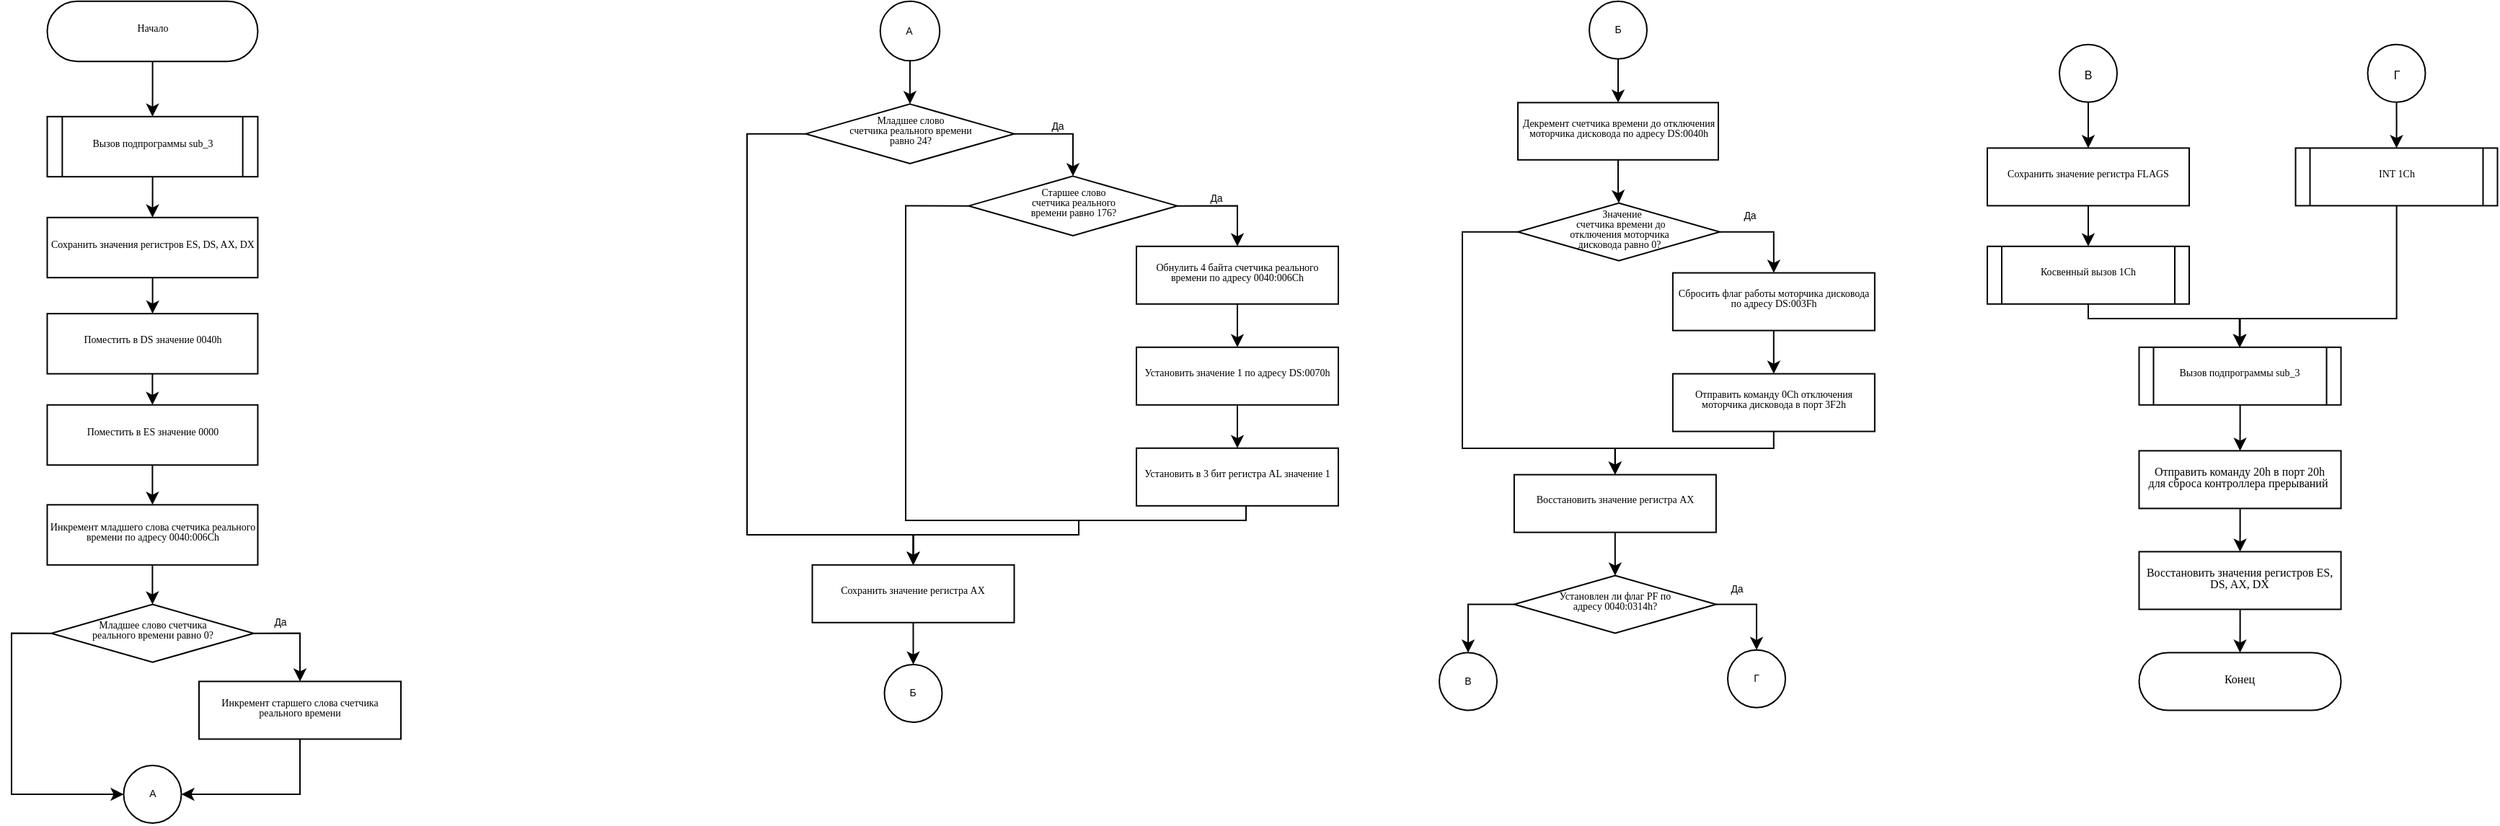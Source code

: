 <mxfile version="24.7.8" pages="2">
  <diagram id="Kqhuzc1SFH5KUycVq5XX" name="Страница 1">
    <mxGraphModel dx="923" dy="2204" grid="1" gridSize="10" guides="1" tooltips="1" connect="1" arrows="1" fold="1" page="1" pageScale="1" pageWidth="827" pageHeight="1169" math="0" shadow="0">
      <root>
        <mxCell id="0" />
        <mxCell id="1" parent="0" />
        <mxCell id="RJBo8c4zO3BuUmwKjxPN-4" style="edgeStyle=orthogonalEdgeStyle;rounded=0;orthogonalLoop=1;jettySize=auto;html=1;entryX=0.5;entryY=0;entryDx=0;entryDy=0;fontSize=7;" parent="1" source="RJBo8c4zO3BuUmwKjxPN-5" target="RJBo8c4zO3BuUmwKjxPN-7" edge="1">
          <mxGeometry relative="1" as="geometry" />
        </mxCell>
        <mxCell id="RJBo8c4zO3BuUmwKjxPN-5" value="&lt;p style=&quot;line-height: 1; font-size: 7px;&quot;&gt;Начало&lt;/p&gt;" style="shape=stencil(vZXxboMgEMafhj9dUNwDLG57j9NelRTBIKv27YegWdHq1s3OmJD7Dn/3nZyRsKytoEGSUAk1EvZKkiTHkku7WrHySkp92PkwnmJoGyyMF8+gOeQCfaY1Wp2w4wczIrisUHMzZNkboS92z3CzrFBSWghXsg0yV3kLAy7ts7T3sLH8JYgay6/RoB5NepUk7z/HPj0/Bhw/yG+Indzv7nc/cOg4ftTB7QaOf49lmVXWhptlORSnUqsPebhp5siFKJRQ2oZ+dbVIwuh4bTfTwPDhLRJTulZn/OpydizpJntCgC5WCWOkZ1l9CWMBusTIgqKjgDJ4m22H2CzlPoKet5FWBoaXGlTbtiu4vOo4vm34jo7nhPQPPdN/6fmuU3bTuxgip65Mrp1ZpfGbkfa/hY2qqxtc6UUFp/o/mBM+AQ==);whiteSpace=wrap;html=1;aspect=fixed;fontFamily=Times New Roman;fontSize=7;spacingBottom=4;" parent="1" vertex="1">
          <mxGeometry x="1014.75" y="-330.11" width="146" height="41.71" as="geometry" />
        </mxCell>
        <mxCell id="RJBo8c4zO3BuUmwKjxPN-6" style="edgeStyle=orthogonalEdgeStyle;rounded=0;orthogonalLoop=1;jettySize=auto;html=1;entryX=0.5;entryY=0;entryDx=0;entryDy=0;fontSize=7;" parent="1" source="RJBo8c4zO3BuUmwKjxPN-7" target="RJBo8c4zO3BuUmwKjxPN-9" edge="1">
          <mxGeometry relative="1" as="geometry" />
        </mxCell>
        <mxCell id="RJBo8c4zO3BuUmwKjxPN-7" value="Вызов подпрограммы sub_3" style="shape=stencil(tVVRboQgED0Nvw1Ce4DGtvdg2Wkli0CA7ra37wiSrFHcdqvGxMx78uYN4yDhbeiEA8KoET0Q/kIYcx6ctxJCwACZLsOPNIeXHDYlFsGBjBk8C6/EQUNmQvT2BBd1jKOEMh14FQeWvxL6jO8MN2+lNQZFlDVhwlzxKCaUwbX0K4uN6b8nkUP9HiL40WRGCXv7vezD0z7CzU5+p7LF/eZ+txOeOm72atxmws39srxFpPZx8/Yg5OnD209zXDTzrrSWVluPYX6mXIRxOl7rxTgxDN6MKLQfxnZ9nG6Mfi0x4rPcCa0UjKVaDzd2Ip8m95fb2zNcNXWx3mXpoqCVqSus70nFBP+/C/4XG8utKVx1h9OyWYsSmn8fCfgB);whiteSpace=wrap;html=1;aspect=fixed;fontFamily=Times New Roman;fontSize=7;spacingBottom=4;rounded=0;shadow=0;sketch=0;spacingLeft=10;spacingRight=10;" parent="1" vertex="1">
          <mxGeometry x="1014.75" y="-250.11" width="146" height="41.71" as="geometry" />
        </mxCell>
        <mxCell id="RJBo8c4zO3BuUmwKjxPN-8" style="edgeStyle=orthogonalEdgeStyle;rounded=0;orthogonalLoop=1;jettySize=auto;html=1;entryX=0.5;entryY=0;entryDx=0;entryDy=0;fontSize=7;" parent="1" source="RJBo8c4zO3BuUmwKjxPN-9" target="RJBo8c4zO3BuUmwKjxPN-40" edge="1">
          <mxGeometry relative="1" as="geometry" />
        </mxCell>
        <mxCell id="RJBo8c4zO3BuUmwKjxPN-9" value="&lt;p style=&quot;line-height: 1; font-size: 7px;&quot;&gt;Сохранить значения регистров ES, DS, AX, DX&lt;/p&gt;" style="shape=stencil(tVTRboMwDPyavFYh2T5gYtt/pKlXotIkcrJ1/fuaGKQiBq0mQEjgu3B3Bhyh69SYCEJJb84g9LtQKmKwkBLdEdww9iK5vHBZDbVJEWxm8MegM/sWmEkZwwku7pB7CecbQJc7Vn8I+UZrulPXNnhPIi74NGLueBIzztOz8pfFevvrqIqkf4YM2IdkVKjP52V3r9sIVxvlHcsO6VfPu57wOHG11YdbTbj6v6yuCZn7uXW9N/Z0xPDtD3+G+XJta0MbkEq+Fi+htOyP5Wai6QZvQgw0dmO7PE4PRn/OmPCJd0FnGqZWA8KDN8G7yYLr7IJiPXEoKG99BbgB);whiteSpace=wrap;html=1;aspect=fixed;fontFamily=Times New Roman;fontSize=7;spacingBottom=4;" parent="1" vertex="1">
          <mxGeometry x="1014.75" y="-180.11" width="146" height="41.71" as="geometry" />
        </mxCell>
        <mxCell id="k8XYdDQ-z8DJipctlDyX-11" style="edgeStyle=orthogonalEdgeStyle;rounded=0;orthogonalLoop=1;jettySize=auto;html=1;entryX=0.5;entryY=0;entryDx=0;entryDy=0;exitX=0.5;exitY=1;exitDx=0;exitDy=0;" edge="1" parent="1" source="RJBo8c4zO3BuUmwKjxPN-12" target="RJBo8c4zO3BuUmwKjxPN-108">
          <mxGeometry relative="1" as="geometry" />
        </mxCell>
        <mxCell id="RJBo8c4zO3BuUmwKjxPN-12" value="&lt;p style=&quot;line-height: 1; font-size: 7px;&quot;&gt;Инкремент старшего слова счетчика реального времени&lt;/p&gt;" style="shape=stencil(tVTRboMwDPyavFYh2T5gYtt/pKlXotIkcrJ1/fuaGKQiBq0mQEjgu3B3Bhyh69SYCEJJb84g9LtQKmKwkBLdEdww9iK5vHBZDbVJEWxm8MegM/sWmEkZwwku7pB7CecbQJc7Vn8I+UZrulPXNnhPIi74NGLueBIzztOz8pfFevvrqIqkf4YM2IdkVKjP52V3r9sIVxvlHcsO6VfPu57wOHG11YdbTbj6v6yuCZn7uXW9N/Z0xPDtD3+G+XJta0MbkEq+Fi+htOyP5Wai6QZvQgw0dmO7PE4PRn/OmPCJd0FnGqZWA8KDN8G7yYLr7IJiPXEoKG99BbgB);whiteSpace=wrap;html=1;aspect=fixed;fontFamily=Times New Roman;fontSize=7;spacingBottom=4;" parent="1" vertex="1">
          <mxGeometry x="1120" y="141.71" width="140" height="40" as="geometry" />
        </mxCell>
        <mxCell id="RJBo8c4zO3BuUmwKjxPN-13" style="edgeStyle=orthogonalEdgeStyle;rounded=0;orthogonalLoop=1;jettySize=auto;html=1;entryX=0.5;entryY=0;entryDx=0;entryDy=0;fontSize=7;" parent="1" source="RJBo8c4zO3BuUmwKjxPN-14" target="RJBo8c4zO3BuUmwKjxPN-16" edge="1">
          <mxGeometry relative="1" as="geometry" />
        </mxCell>
        <mxCell id="RJBo8c4zO3BuUmwKjxPN-14" value="&lt;p style=&quot;line-height: 1; font-size: 7px;&quot;&gt;Обнулить 4 байта счетчика реального времени&amp;nbsp;по адресу 0040:006Ch&lt;/p&gt;" style="shape=stencil(tVTRboMwDPyavFYh2T5gYtt/pKlXotIkcrJ1/fuaGKQiBq0mQEjgu3B3Bhyh69SYCEJJb84g9LtQKmKwkBLdEdww9iK5vHBZDbVJEWxm8MegM/sWmEkZwwku7pB7CecbQJc7Vn8I+UZrulPXNnhPIi74NGLueBIzztOz8pfFevvrqIqkf4YM2IdkVKjP52V3r9sIVxvlHcsO6VfPu57wOHG11YdbTbj6v6yuCZn7uXW9N/Z0xPDtD3+G+XJta0MbkEq+Fi+htOyP5Wai6QZvQgw0dmO7PE4PRn/OmPCJd0FnGqZWA8KDN8G7yYLr7IJiPXEoKG99BbgB);whiteSpace=wrap;html=1;aspect=fixed;fontFamily=Times New Roman;fontSize=7;spacingBottom=4;" parent="1" vertex="1">
          <mxGeometry x="1770" y="-160.11" width="140" height="40" as="geometry" />
        </mxCell>
        <mxCell id="RJBo8c4zO3BuUmwKjxPN-15" style="edgeStyle=orthogonalEdgeStyle;rounded=0;orthogonalLoop=1;jettySize=auto;html=1;entryX=0.5;entryY=0;entryDx=0;entryDy=0;fontSize=7;" parent="1" source="RJBo8c4zO3BuUmwKjxPN-16" target="RJBo8c4zO3BuUmwKjxPN-42" edge="1">
          <mxGeometry relative="1" as="geometry" />
        </mxCell>
        <mxCell id="RJBo8c4zO3BuUmwKjxPN-16" value="&lt;p style=&quot;line-height: 1; font-size: 7px;&quot;&gt;Установить значение 1 по адресу DS:0070h&lt;/p&gt;" style="shape=stencil(tVTRboMwDPyavFYh2T5gYtt/pKlXotIkcrJ1/fuaGKQiBq0mQEjgu3B3Bhyh69SYCEJJb84g9LtQKmKwkBLdEdww9iK5vHBZDbVJEWxm8MegM/sWmEkZwwku7pB7CecbQJc7Vn8I+UZrulPXNnhPIi74NGLueBIzztOz8pfFevvrqIqkf4YM2IdkVKjP52V3r9sIVxvlHcsO6VfPu57wOHG11YdbTbj6v6yuCZn7uXW9N/Z0xPDtD3+G+XJta0MbkEq+Fi+htOyP5Wai6QZvQgw0dmO7PE4PRn/OmPCJd0FnGqZWA8KDN8G7yYLr7IJiPXEoKG99BbgB);whiteSpace=wrap;html=1;aspect=fixed;fontFamily=Times New Roman;fontSize=7;spacingBottom=4;" parent="1" vertex="1">
          <mxGeometry x="1770" y="-90.11" width="140" height="40" as="geometry" />
        </mxCell>
        <mxCell id="RJBo8c4zO3BuUmwKjxPN-112" style="edgeStyle=orthogonalEdgeStyle;rounded=0;orthogonalLoop=1;jettySize=auto;html=1;entryX=0;entryY=0.5;entryDx=0;entryDy=0;fontSize=7;exitX=0.5;exitY=1;exitDx=0;exitDy=0;" parent="1" source="RJBo8c4zO3BuUmwKjxPN-44" target="RJBo8c4zO3BuUmwKjxPN-111" edge="1">
          <mxGeometry relative="1" as="geometry" />
        </mxCell>
        <mxCell id="9QjsMo32YtTgQfwNG3Pa-1" style="edgeStyle=orthogonalEdgeStyle;rounded=0;orthogonalLoop=1;jettySize=auto;html=1;entryX=0.5;entryY=0;entryDx=0;entryDy=0;" parent="1" source="RJBo8c4zO3BuUmwKjxPN-18" target="RJBo8c4zO3BuUmwKjxPN-21" edge="1">
          <mxGeometry relative="1" as="geometry" />
        </mxCell>
        <mxCell id="RJBo8c4zO3BuUmwKjxPN-18" value="&lt;p style=&quot;line-height: 1; font-size: 7px;&quot;&gt;Декремент счетчика времени до отключения моторчика дисковода по адресу DS:0040h&lt;/p&gt;" style="shape=stencil(tVTRboMwDPyavFYh2T5gYtt/pKlXotIkcrJ1/fuaGKQiBq0mQEjgu3B3Bhyh69SYCEJJb84g9LtQKmKwkBLdEdww9iK5vHBZDbVJEWxm8MegM/sWmEkZwwku7pB7CecbQJc7Vn8I+UZrulPXNnhPIi74NGLueBIzztOz8pfFevvrqIqkf4YM2IdkVKjP52V3r9sIVxvlHcsO6VfPu57wOHG11YdbTbj6v6yuCZn7uXW9N/Z0xPDtD3+G+XJta0MbkEq+Fi+htOyP5Wai6QZvQgw0dmO7PE4PRn/OmPCJd0FnGqZWA8KDN8G7yYLr7IJiPXEoKG99BbgB);whiteSpace=wrap;html=1;aspect=fixed;fontFamily=Times New Roman;fontSize=7;spacingBottom=4;" parent="1" vertex="1">
          <mxGeometry x="2034.5" y="-259.82" width="139" height="39.71" as="geometry" />
        </mxCell>
        <mxCell id="RJBo8c4zO3BuUmwKjxPN-19" style="edgeStyle=orthogonalEdgeStyle;rounded=0;orthogonalLoop=1;jettySize=auto;html=1;entryX=0.5;entryY=0;entryDx=0;entryDy=0;fontSize=7;exitX=1;exitY=0.5;exitDx=0;exitDy=0;" parent="1" source="RJBo8c4zO3BuUmwKjxPN-21" target="RJBo8c4zO3BuUmwKjxPN-23" edge="1">
          <mxGeometry relative="1" as="geometry">
            <Array as="points">
              <mxPoint x="2212" y="-170" />
            </Array>
            <mxPoint x="2180" y="-160" as="sourcePoint" />
          </mxGeometry>
        </mxCell>
        <mxCell id="RJBo8c4zO3BuUmwKjxPN-20" style="edgeStyle=orthogonalEdgeStyle;rounded=0;orthogonalLoop=1;jettySize=auto;html=1;fontSize=7;entryX=0.5;entryY=0;entryDx=0;entryDy=0;exitX=0;exitY=0.5;exitDx=0;exitDy=0;" parent="1" source="RJBo8c4zO3BuUmwKjxPN-21" target="RJBo8c4zO3BuUmwKjxPN-46" edge="1">
          <mxGeometry relative="1" as="geometry">
            <mxPoint x="2101.93" y="58.29" as="targetPoint" />
            <Array as="points">
              <mxPoint x="1996" y="-170" />
              <mxPoint x="1996" y="-20" />
              <mxPoint x="2102" y="-20" />
            </Array>
          </mxGeometry>
        </mxCell>
        <mxCell id="RJBo8c4zO3BuUmwKjxPN-21" value="&lt;p style=&quot;line-height: 1; font-size: 7px;&quot;&gt;&amp;nbsp; &amp;nbsp; &amp;nbsp; &amp;nbsp; &amp;nbsp; &amp;nbsp; &amp;nbsp;Значение&amp;nbsp; &amp;nbsp; &amp;nbsp; &amp;nbsp; &amp;nbsp; &amp;nbsp; &amp;nbsp;счетчика времени до отключения моторчика дисковода равно 0?&lt;br style=&quot;font-size: 7px;&quot;&gt;&lt;/p&gt;" style="shape=stencil(tZTdboQgEIWfhtsGYZu9bmz7HixOK1kEA3S3ffsdAdu1/rQxakx0zuA3B0YgvPS1aIEwakQDhD8TxiqQyitr8BX1OokHmsJrCos+Fr4FGZJ4EU6Jk4aU8cHZM1xVFTJCmRqcCl2WvxD6hGO6m5fSGoMQLOkHmbs8woQy+C39TLBc/msQtchvIIDLJpNK2Ov/sQ+P+4CLnfwOsb37zf1uBx46LvZq3GbgYj2Wl6jM/dy8PAl5fnf2w1STZt6U1tJq6zBMz1iLME7ztTyZVnQbb5To0429wM8sj5P7aRrdE7Qyd4TvEyEj1jB+uTisQKwxIbX1sLCSqI8WM6ozHcTeWQd/tDYdjwtVZwfE0qMKUU2HeRRu);whiteSpace=wrap;html=1;aspect=fixed;fontFamily=Times New Roman;fontSize=7;spacingBottom=4;rounded=0;shadow=0;sketch=0;spacingLeft=20;spacingRight=20;" parent="1" vertex="1">
          <mxGeometry x="2034.5" y="-190.11" width="140" height="40" as="geometry" />
        </mxCell>
        <mxCell id="RJBo8c4zO3BuUmwKjxPN-22" style="edgeStyle=orthogonalEdgeStyle;rounded=0;orthogonalLoop=1;jettySize=auto;html=1;entryX=0.5;entryY=0;entryDx=0;entryDy=0;fontSize=7;" parent="1" source="RJBo8c4zO3BuUmwKjxPN-23" target="RJBo8c4zO3BuUmwKjxPN-25" edge="1">
          <mxGeometry relative="1" as="geometry" />
        </mxCell>
        <mxCell id="RJBo8c4zO3BuUmwKjxPN-23" value="&lt;p style=&quot;line-height: 1; font-size: 7px;&quot;&gt;Сбросить флаг работы моторчика дисковода по адресу DS:003Fh&lt;/p&gt;" style="shape=stencil(tVTRboMwDPyavFYh2T5gYtt/pKlXotIkcrJ1/fuaGKQiBq0mQEjgu3B3Bhyh69SYCEJJb84g9LtQKmKwkBLdEdww9iK5vHBZDbVJEWxm8MegM/sWmEkZwwku7pB7CecbQJc7Vn8I+UZrulPXNnhPIi74NGLueBIzztOz8pfFevvrqIqkf4YM2IdkVKjP52V3r9sIVxvlHcsO6VfPu57wOHG11YdbTbj6v6yuCZn7uXW9N/Z0xPDtD3+G+XJta0MbkEq+Fi+htOyP5Wai6QZvQgw0dmO7PE4PRn/OmPCJd0FnGqZWA8KDN8G7yYLr7IJiPXEoKG99BbgB);whiteSpace=wrap;html=1;aspect=fixed;fontFamily=Times New Roman;fontSize=7;spacingBottom=4;" parent="1" vertex="1">
          <mxGeometry x="2141.93" y="-141.71" width="140" height="40" as="geometry" />
        </mxCell>
        <mxCell id="RJBo8c4zO3BuUmwKjxPN-24" style="edgeStyle=orthogonalEdgeStyle;rounded=0;orthogonalLoop=1;jettySize=auto;html=1;entryX=0.5;entryY=0;entryDx=0;entryDy=0;fontSize=7;" parent="1" source="RJBo8c4zO3BuUmwKjxPN-25" target="RJBo8c4zO3BuUmwKjxPN-46" edge="1">
          <mxGeometry relative="1" as="geometry">
            <Array as="points">
              <mxPoint x="2212" y="-20" />
              <mxPoint x="2102" y="-20" />
            </Array>
          </mxGeometry>
        </mxCell>
        <mxCell id="RJBo8c4zO3BuUmwKjxPN-25" value="&lt;p style=&quot;line-height: 1; font-size: 7px;&quot;&gt;Отправить команду 0Ch отключения моторчика дисковода в порт 3F2h&lt;/p&gt;" style="shape=stencil(tVTRboMwDPyavFYh2T5gYtt/pKlXotIkcrJ1/fuaGKQiBq0mQEjgu3B3Bhyh69SYCEJJb84g9LtQKmKwkBLdEdww9iK5vHBZDbVJEWxm8MegM/sWmEkZwwku7pB7CecbQJc7Vn8I+UZrulPXNnhPIi74NGLueBIzztOz8pfFevvrqIqkf4YM2IdkVKjP52V3r9sIVxvlHcsO6VfPu57wOHG11YdbTbj6v6yuCZn7uXW9N/Z0xPDtD3+G+XJta0MbkEq+Fi+htOyP5Wai6QZvQgw0dmO7PE4PRn/OmPCJd0FnGqZWA8KDN8G7yYLr7IJiPXEoKG99BbgB);whiteSpace=wrap;html=1;aspect=fixed;fontFamily=Times New Roman;fontSize=7;spacingBottom=4;" parent="1" vertex="1">
          <mxGeometry x="2141.93" y="-71.71" width="140" height="40" as="geometry" />
        </mxCell>
        <mxCell id="9QjsMo32YtTgQfwNG3Pa-4" style="edgeStyle=orthogonalEdgeStyle;rounded=0;orthogonalLoop=1;jettySize=auto;html=1;entryX=0;entryY=0.5;entryDx=0;entryDy=0;" parent="1" source="RJBo8c4zO3BuUmwKjxPN-28" target="RJBo8c4zO3BuUmwKjxPN-115" edge="1">
          <mxGeometry relative="1" as="geometry" />
        </mxCell>
        <mxCell id="9QjsMo32YtTgQfwNG3Pa-5" style="edgeStyle=orthogonalEdgeStyle;rounded=0;orthogonalLoop=1;jettySize=auto;html=1;entryX=0;entryY=0.5;entryDx=0;entryDy=0;" parent="1" source="RJBo8c4zO3BuUmwKjxPN-28" target="9QjsMo32YtTgQfwNG3Pa-3" edge="1">
          <mxGeometry relative="1" as="geometry" />
        </mxCell>
        <mxCell id="RJBo8c4zO3BuUmwKjxPN-28" value="&lt;p style=&quot;line-height: 1; font-size: 7px;&quot;&gt;&lt;font style=&quot;font-size: 7px;&quot;&gt;Установлен ли флаг PF по адресу 0040:0314h?&lt;/font&gt;&lt;/p&gt;" style="shape=stencil(tZTdboQgEIWfhtsGYZu9bmz7HixOK1kEA3S3ffsdAdu1/rQxakx0zuA3B0YgvPS1aIEwakQDhD8TxiqQyitr8BX1OokHmsJrCos+Fr4FGZJ4EU6Jk4aU8cHZM1xVFTJCmRqcCl2WvxD6hGO6m5fSGoMQLOkHmbs8woQy+C39TLBc/msQtchvIIDLJpNK2Ov/sQ+P+4CLnfwOsb37zf1uBx46LvZq3GbgYj2Wl6jM/dy8PAl5fnf2w1STZt6U1tJq6zBMz1iLME7ztTyZVnQbb5To0429wM8sj5P7aRrdE7Qyd4TvEyEj1jB+uTisQKwxIbX1sLCSqI8WM6ozHcTeWQd/tDYdjwtVZwfE0qMKUU2HeRRu);whiteSpace=wrap;html=1;aspect=fixed;fontFamily=Times New Roman;fontSize=7;spacingBottom=4;rounded=0;shadow=0;sketch=0;spacingLeft=20;spacingRight=20;" parent="1" vertex="1">
          <mxGeometry x="2031.93" y="68.29" width="140" height="40" as="geometry" />
        </mxCell>
        <mxCell id="RJBo8c4zO3BuUmwKjxPN-29" style="edgeStyle=orthogonalEdgeStyle;rounded=0;orthogonalLoop=1;jettySize=auto;html=1;fontSize=7;" parent="1" source="RJBo8c4zO3BuUmwKjxPN-30" target="RJBo8c4zO3BuUmwKjxPN-34" edge="1">
          <mxGeometry relative="1" as="geometry">
            <Array as="points">
              <mxPoint x="2643.87" y="-110.0" />
              <mxPoint x="2534.87" y="-110.0" />
            </Array>
          </mxGeometry>
        </mxCell>
        <mxCell id="RJBo8c4zO3BuUmwKjxPN-30" value="INT 1Ch" style="shape=stencil(tVVRboQgED0Nvw1Ce4DGtvdg2Wkli0CA7ra37wiSrFHcdqvGxMx78uYN4yDhbeiEA8KoET0Q/kIYcx6ctxJCwACZLsOPNIeXHDYlFsGBjBk8C6/EQUNmQvT2BBd1jKOEMh14FQeWvxL6jO8MN2+lNQZFlDVhwlzxKCaUwbX0K4uN6b8nkUP9HiL40WRGCXv7vezD0z7CzU5+p7LF/eZ+txOeOm72atxmws39srxFpPZx8/Yg5OnD209zXDTzrrSWVluPYX6mXIRxOl7rxTgxDN6MKLQfxnZ9nG6Mfi0x4rPcCa0UjKVaDzd2Ip8m95fb2zNcNXWx3mXpoqCVqSus70nFBP+/C/4XG8utKVx1h9OyWYsSmn8fCfgB);whiteSpace=wrap;html=1;aspect=fixed;fontFamily=Times New Roman;fontSize=7;spacingBottom=4;rounded=0;shadow=0;sketch=0;spacingLeft=10;spacingRight=10;" parent="1" vertex="1">
          <mxGeometry x="2573.75" y="-228.29" width="140" height="40" as="geometry" />
        </mxCell>
        <mxCell id="RJBo8c4zO3BuUmwKjxPN-31" style="edgeStyle=orthogonalEdgeStyle;rounded=0;orthogonalLoop=1;jettySize=auto;html=1;entryX=0.5;entryY=0;entryDx=0;entryDy=0;fontSize=7;" parent="1" source="RJBo8c4zO3BuUmwKjxPN-32" target="RJBo8c4zO3BuUmwKjxPN-34" edge="1">
          <mxGeometry relative="1" as="geometry">
            <Array as="points">
              <mxPoint x="2429.87" y="-110.0" />
              <mxPoint x="2534.87" y="-110.0" />
            </Array>
          </mxGeometry>
        </mxCell>
        <mxCell id="RJBo8c4zO3BuUmwKjxPN-32" value="Косвенный вызов 1Ch" style="shape=stencil(tVVRboQgED0Nvw1Ce4DGtvdg2Wkli0CA7ra37wiSrFHcdqvGxMx78uYN4yDhbeiEA8KoET0Q/kIYcx6ctxJCwACZLsOPNIeXHDYlFsGBjBk8C6/EQUNmQvT2BBd1jKOEMh14FQeWvxL6jO8MN2+lNQZFlDVhwlzxKCaUwbX0K4uN6b8nkUP9HiL40WRGCXv7vezD0z7CzU5+p7LF/eZ+txOeOm72atxmws39srxFpPZx8/Yg5OnD209zXDTzrrSWVluPYX6mXIRxOl7rxTgxDN6MKLQfxnZ9nG6Mfi0x4rPcCa0UjKVaDzd2Ip8m95fb2zNcNXWx3mXpoqCVqSus70nFBP+/C/4XG8utKVx1h9OyWYsSmn8fCfgB);whiteSpace=wrap;html=1;aspect=fixed;fontFamily=Times New Roman;fontSize=7;spacingBottom=4;rounded=0;shadow=0;sketch=0;spacingLeft=10;spacingRight=10;" parent="1" vertex="1">
          <mxGeometry x="2360" y="-160.11" width="140" height="40" as="geometry" />
        </mxCell>
        <mxCell id="9QjsMo32YtTgQfwNG3Pa-9" style="edgeStyle=orthogonalEdgeStyle;rounded=0;orthogonalLoop=1;jettySize=auto;html=1;entryX=0.5;entryY=0;entryDx=0;entryDy=0;" parent="1" source="RJBo8c4zO3BuUmwKjxPN-34" target="RJBo8c4zO3BuUmwKjxPN-36" edge="1">
          <mxGeometry relative="1" as="geometry" />
        </mxCell>
        <mxCell id="RJBo8c4zO3BuUmwKjxPN-34" value="Вызов подпрограммы sub_3" style="shape=stencil(tVVRboQgED0Nvw1Ce4DGtvdg2Wkli0CA7ra37wiSrFHcdqvGxMx78uYN4yDhbeiEA8KoET0Q/kIYcx6ctxJCwACZLsOPNIeXHDYlFsGBjBk8C6/EQUNmQvT2BBd1jKOEMh14FQeWvxL6jO8MN2+lNQZFlDVhwlzxKCaUwbX0K4uN6b8nkUP9HiL40WRGCXv7vezD0z7CzU5+p7LF/eZ+txOeOm72atxmws39srxFpPZx8/Yg5OnD209zXDTzrrSWVluPYX6mXIRxOl7rxTgxDN6MKLQfxnZ9nG6Mfi0x4rPcCa0UjKVaDzd2Ip8m95fb2zNcNXWx3mXpoqCVqSus70nFBP+/C/4XG8utKVx1h9OyWYsSmn8fCfgB);whiteSpace=wrap;html=1;aspect=fixed;fontFamily=Times New Roman;fontSize=7;spacingBottom=4;rounded=0;shadow=0;sketch=0;spacingLeft=10;spacingRight=10;" parent="1" vertex="1">
          <mxGeometry x="2465.25" y="-90.11" width="140" height="40" as="geometry" />
        </mxCell>
        <mxCell id="RJBo8c4zO3BuUmwKjxPN-35" style="edgeStyle=orthogonalEdgeStyle;rounded=0;orthogonalLoop=1;jettySize=auto;html=1;entryX=0.5;entryY=0;entryDx=0;entryDy=0;fontSize=8;" parent="1" source="RJBo8c4zO3BuUmwKjxPN-36" target="RJBo8c4zO3BuUmwKjxPN-38" edge="1">
          <mxGeometry relative="1" as="geometry" />
        </mxCell>
        <mxCell id="RJBo8c4zO3BuUmwKjxPN-36" value="&lt;p style=&quot;line-height: 1; font-size: 8px;&quot;&gt;Отправить команду&amp;nbsp;&lt;span style=&quot;background-color: initial;&quot;&gt;20h в порт 20h для&amp;nbsp;&lt;/span&gt;&lt;span style=&quot;background-color: initial;&quot;&gt;сброса контроллера прерываний&amp;nbsp;&lt;/span&gt;&lt;/p&gt;" style="shape=stencil(tVTRboMwDPyavFYh2T5gYtt/pKlXotIkcrJ1/fuaGKQiBq0mQEjgu3B3Bhyh69SYCEJJb84g9LtQKmKwkBLdEdww9iK5vHBZDbVJEWxm8MegM/sWmEkZwwku7pB7CecbQJc7Vn8I+UZrulPXNnhPIi74NGLueBIzztOz8pfFevvrqIqkf4YM2IdkVKjP52V3r9sIVxvlHcsO6VfPu57wOHG11YdbTbj6v6yuCZn7uXW9N/Z0xPDtD3+G+XJta0MbkEq+Fi+htOyP5Wai6QZvQgw0dmO7PE4PRn/OmPCJd0FnGqZWA8KDN8G7yYLr7IJiPXEoKG99BbgB);whiteSpace=wrap;html=1;aspect=fixed;fontFamily=Times New Roman;fontSize=8;spacingBottom=4;" parent="1" vertex="1">
          <mxGeometry x="2465.25" y="-18.29" width="140" height="40" as="geometry" />
        </mxCell>
        <mxCell id="RJBo8c4zO3BuUmwKjxPN-37" style="edgeStyle=orthogonalEdgeStyle;rounded=0;orthogonalLoop=1;jettySize=auto;html=1;entryX=0.5;entryY=0;entryDx=0;entryDy=0;" parent="1" source="RJBo8c4zO3BuUmwKjxPN-38" target="RJBo8c4zO3BuUmwKjxPN-79" edge="1">
          <mxGeometry relative="1" as="geometry">
            <mxPoint x="2537.62" y="122.71" as="targetPoint" />
          </mxGeometry>
        </mxCell>
        <mxCell id="RJBo8c4zO3BuUmwKjxPN-38" value="&lt;p style=&quot;line-height: 1; font-size: 8px;&quot;&gt;Восстановить значения регистров ES, DS, AX, DX&lt;/p&gt;" style="shape=stencil(tVTRboMwDPyavFYh2T5gYtt/pKlXotIkcrJ1/fuaGKQiBq0mQEjgu3B3Bhyh69SYCEJJb84g9LtQKmKwkBLdEdww9iK5vHBZDbVJEWxm8MegM/sWmEkZwwku7pB7CecbQJc7Vn8I+UZrulPXNnhPIi74NGLueBIzztOz8pfFevvrqIqkf4YM2IdkVKjP52V3r9sIVxvlHcsO6VfPu57wOHG11YdbTbj6v6yuCZn7uXW9N/Z0xPDtD3+G+XJta0MbkEq+Fi+htOyP5Wai6QZvQgw0dmO7PE4PRn/OmPCJd0FnGqZWA8KDN8G7yYLr7IJiPXEoKG99BbgB);whiteSpace=wrap;html=1;aspect=fixed;fontFamily=Times New Roman;fontSize=8;spacingBottom=4;" parent="1" vertex="1">
          <mxGeometry x="2465.25" y="51.71" width="140" height="40" as="geometry" />
        </mxCell>
        <mxCell id="k8XYdDQ-z8DJipctlDyX-3" value="" style="edgeStyle=orthogonalEdgeStyle;rounded=0;orthogonalLoop=1;jettySize=auto;html=1;" edge="1" parent="1" source="RJBo8c4zO3BuUmwKjxPN-40" target="k8XYdDQ-z8DJipctlDyX-2">
          <mxGeometry relative="1" as="geometry" />
        </mxCell>
        <mxCell id="RJBo8c4zO3BuUmwKjxPN-40" value="&lt;p style=&quot;line-height: 1; font-size: 7px;&quot;&gt;Поместить в DS значение 0040h&lt;/p&gt;" style="shape=stencil(tVTRboMwDPyavFYh2T5gYtt/pKlXotIkcrJ1/fuaGKQiBq0mQEjgu3B3Bhyh69SYCEJJb84g9LtQKmKwkBLdEdww9iK5vHBZDbVJEWxm8MegM/sWmEkZwwku7pB7CecbQJc7Vn8I+UZrulPXNnhPIi74NGLueBIzztOz8pfFevvrqIqkf4YM2IdkVKjP52V3r9sIVxvlHcsO6VfPu57wOHG11YdbTbj6v6yuCZn7uXW9N/Z0xPDtD3+G+XJta0MbkEq+Fi+htOyP5Wai6QZvQgw0dmO7PE4PRn/OmPCJd0FnGqZWA8KDN8G7yYLr7IJiPXEoKG99BbgB);whiteSpace=wrap;html=1;aspect=fixed;fontFamily=Times New Roman;fontSize=7;spacingBottom=4;" parent="1" vertex="1">
          <mxGeometry x="1014.74" y="-113.42" width="146" height="41.71" as="geometry" />
        </mxCell>
        <mxCell id="RJBo8c4zO3BuUmwKjxPN-41" style="edgeStyle=orthogonalEdgeStyle;rounded=0;orthogonalLoop=1;jettySize=auto;html=1;fontSize=7;entryX=0.5;entryY=0;entryDx=0;entryDy=0;" parent="1" source="RJBo8c4zO3BuUmwKjxPN-42" target="RJBo8c4zO3BuUmwKjxPN-44" edge="1">
          <mxGeometry relative="1" as="geometry">
            <Array as="points">
              <mxPoint x="1846" y="30" />
              <mxPoint x="1730" y="30" />
              <mxPoint x="1730" y="40" />
              <mxPoint x="1615" y="40" />
            </Array>
            <mxPoint x="1710" y="205.195" as="targetPoint" />
          </mxGeometry>
        </mxCell>
        <mxCell id="RJBo8c4zO3BuUmwKjxPN-42" value="&lt;p style=&quot;line-height: 1; font-size: 7px;&quot;&gt;Установить в 3 бит регистра AL значение 1&lt;/p&gt;" style="shape=stencil(tVTRboMwDPyavFYh2T5gYtt/pKlXotIkcrJ1/fuaGKQiBq0mQEjgu3B3Bhyh69SYCEJJb84g9LtQKmKwkBLdEdww9iK5vHBZDbVJEWxm8MegM/sWmEkZwwku7pB7CecbQJc7Vn8I+UZrulPXNnhPIi74NGLueBIzztOz8pfFevvrqIqkf4YM2IdkVKjP52V3r9sIVxvlHcsO6VfPu57wOHG11YdbTbj6v6yuCZn7uXW9N/Z0xPDtD3+G+XJta0MbkEq+Fi+htOyP5Wai6QZvQgw0dmO7PE4PRn/OmPCJd0FnGqZWA8KDN8G7yYLr7IJiPXEoKG99BbgB);whiteSpace=wrap;html=1;aspect=fixed;fontFamily=Times New Roman;fontSize=7;spacingBottom=4;" parent="1" vertex="1">
          <mxGeometry x="1770" y="-20.11" width="140" height="40" as="geometry" />
        </mxCell>
        <mxCell id="RJBo8c4zO3BuUmwKjxPN-44" value="&lt;p style=&quot;line-height: 1; font-size: 7px;&quot;&gt;Сохранить значение регистра AX&lt;/p&gt;" style="shape=stencil(tVTRboMwDPyavFYh2T5gYtt/pKlXotIkcrJ1/fuaGKQiBq0mQEjgu3B3Bhyh69SYCEJJb84g9LtQKmKwkBLdEdww9iK5vHBZDbVJEWxm8MegM/sWmEkZwwku7pB7CecbQJc7Vn8I+UZrulPXNnhPIi74NGLueBIzztOz8pfFevvrqIqkf4YM2IdkVKjP52V3r9sIVxvlHcsO6VfPu57wOHG11YdbTbj6v6yuCZn7uXW9N/Z0xPDtD3+G+XJta0MbkEq+Fi+htOyP5Wai6QZvQgw0dmO7PE4PRn/OmPCJd0FnGqZWA8KDN8G7yYLr7IJiPXEoKG99BbgB);whiteSpace=wrap;html=1;aspect=fixed;fontFamily=Times New Roman;fontSize=7;spacingBottom=4;" parent="1" vertex="1">
          <mxGeometry x="1545.25" y="60.89" width="140" height="40" as="geometry" />
        </mxCell>
        <mxCell id="RJBo8c4zO3BuUmwKjxPN-45" style="edgeStyle=orthogonalEdgeStyle;rounded=0;orthogonalLoop=1;jettySize=auto;html=1;entryX=0.5;entryY=0;entryDx=0;entryDy=0;fontSize=7;" parent="1" source="RJBo8c4zO3BuUmwKjxPN-46" target="RJBo8c4zO3BuUmwKjxPN-28" edge="1">
          <mxGeometry relative="1" as="geometry" />
        </mxCell>
        <mxCell id="RJBo8c4zO3BuUmwKjxPN-46" value="&lt;p style=&quot;line-height: 1; font-size: 7px;&quot;&gt;Восстановить значение регистра AX&lt;/p&gt;" style="shape=stencil(tVTRboMwDPyavFYh2T5gYtt/pKlXotIkcrJ1/fuaGKQiBq0mQEjgu3B3Bhyh69SYCEJJb84g9LtQKmKwkBLdEdww9iK5vHBZDbVJEWxm8MegM/sWmEkZwwku7pB7CecbQJc7Vn8I+UZrulPXNnhPIi74NGLueBIzztOz8pfFevvrqIqkf4YM2IdkVKjP52V3r9sIVxvlHcsO6VfPu57wOHG11YdbTbj6v6yuCZn7uXW9N/Z0xPDtD3+G+XJta0MbkEq+Fi+htOyP5Wai6QZvQgw0dmO7PE4PRn/OmPCJd0FnGqZWA8KDN8G7yYLr7IJiPXEoKG99BbgB);whiteSpace=wrap;html=1;aspect=fixed;fontFamily=Times New Roman;fontSize=7;spacingBottom=4;" parent="1" vertex="1">
          <mxGeometry x="2031.93" y="-1.71" width="140" height="40" as="geometry" />
        </mxCell>
        <mxCell id="RJBo8c4zO3BuUmwKjxPN-79" value="&lt;p style=&quot;line-height: 1; font-size: 8px;&quot;&gt;Конец&lt;/p&gt;" style="shape=stencil(vZXxboMgEMafhj9dUNwDLG57j6u9KimCQVbt2w9Bs6LVrZvOmJj7PvzdHZyRsKwpoUaSUAkVEvZKksSgrrgEo7QNrFN6OaU+bH0YjzE0NebGixfQHA4CvdMYrc7Y8qMZEFyWqLnpXfZG6Itd098sy5WUFsKVbALnxrcw4NK+SzsPG9Jfg6i2/AptB0ORXiXJ+8+xT8/7gOOd6g2xY/Wb17sdOKw43uvgNgPHv8eyzCpLw82yA+TnQqsPebxbzIkLkSvRf4fUP10ukjA6XOvN1NB/eDNjtCt1wa8uJ8eSrrJHBOh8kTBEeuLqaxgL0AVGFhSdBBTBbjYtYj2Xuwg63kRaGeg3Nci2Xq7g8qbj+H7BD3Q8JaR/6Jn+S88PnbKb3tkQOXVhcu3MKo3fjLT/LaxkXVzgUs8yONX/xpzwCQ==);whiteSpace=wrap;html=1;aspect=fixed;fontFamily=Times New Roman;fontSize=8;spacingBottom=4;" parent="1" vertex="1">
          <mxGeometry x="2465.25" y="121.71" width="140" height="40" as="geometry" />
        </mxCell>
        <mxCell id="k8XYdDQ-z8DJipctlDyX-12" style="edgeStyle=orthogonalEdgeStyle;rounded=0;orthogonalLoop=1;jettySize=auto;html=1;entryX=0.5;entryY=0;entryDx=0;entryDy=0;" edge="1" parent="1" source="RJBo8c4zO3BuUmwKjxPN-95" target="RJBo8c4zO3BuUmwKjxPN-98">
          <mxGeometry relative="1" as="geometry" />
        </mxCell>
        <mxCell id="RJBo8c4zO3BuUmwKjxPN-95" value="&lt;p style=&quot;line-height: 1; font-size: 7px;&quot;&gt;Инкремент младшего слова счетчика реального времени по адресу 0040:006Ch&lt;/p&gt;" style="shape=stencil(tVTRboMwDPyavFYh2T5gYtt/pKlXotIkcrJ1/fuaGKQiBq0mQEjgu3B3Bhyh69SYCEJJb84g9LtQKmKwkBLdEdww9iK5vHBZDbVJEWxm8MegM/sWmEkZwwku7pB7CecbQJc7Vn8I+UZrulPXNnhPIi74NGLueBIzztOz8pfFevvrqIqkf4YM2IdkVKjP52V3r9sIVxvlHcsO6VfPu57wOHG11YdbTbj6v6yuCZn7uXW9N/Z0xPDtD3+G+XJta0MbkEq+Fi+htOyP5Wai6QZvQgw0dmO7PE4PRn/OmPCJd0FnGqZWA8KDN8G7yYLr7IJiPXEoKG99BbgB);whiteSpace=wrap;html=1;aspect=fixed;fontFamily=Times New Roman;fontSize=7;spacingBottom=4;" parent="1" vertex="1">
          <mxGeometry x="1014.74" y="19.18" width="146" height="41.71" as="geometry" />
        </mxCell>
        <mxCell id="k8XYdDQ-z8DJipctlDyX-9" value="" style="edgeStyle=orthogonalEdgeStyle;rounded=0;orthogonalLoop=1;jettySize=auto;html=1;entryX=0.5;entryY=1;entryDx=0;entryDy=0;exitX=0;exitY=0.5;exitDx=0;exitDy=0;" edge="1" parent="1" source="RJBo8c4zO3BuUmwKjxPN-98" target="RJBo8c4zO3BuUmwKjxPN-108">
          <mxGeometry relative="1" as="geometry">
            <mxPoint x="937.57" y="108.345" as="targetPoint" />
            <Array as="points">
              <mxPoint x="990" y="108" />
              <mxPoint x="990" y="220" />
            </Array>
          </mxGeometry>
        </mxCell>
        <mxCell id="k8XYdDQ-z8DJipctlDyX-10" style="edgeStyle=orthogonalEdgeStyle;rounded=0;orthogonalLoop=1;jettySize=auto;html=1;exitX=1;exitY=0.5;exitDx=0;exitDy=0;entryX=0.5;entryY=0;entryDx=0;entryDy=0;" edge="1" parent="1" source="RJBo8c4zO3BuUmwKjxPN-98" target="RJBo8c4zO3BuUmwKjxPN-12">
          <mxGeometry relative="1" as="geometry" />
        </mxCell>
        <mxCell id="RJBo8c4zO3BuUmwKjxPN-98" value="&lt;p style=&quot;line-height: 1; font-size: 7px;&quot;&gt;&lt;font style=&quot;font-size: 7px;&quot;&gt;Младшее слово счетчика реального времени равно 0?&lt;/font&gt;&lt;br style=&quot;font-size: 7px;&quot;&gt;&lt;/p&gt;" style="shape=stencil(tZTdboQgEIWfhtsGYZu9bmz7HixOK1kEA3S3ffsdAdu1/rQxakx0zuA3B0YgvPS1aIEwakQDhD8TxiqQyitr8BX1OokHmsJrCos+Fr4FGZJ4EU6Jk4aU8cHZM1xVFTJCmRqcCl2WvxD6hGO6m5fSGoMQLOkHmbs8woQy+C39TLBc/msQtchvIIDLJpNK2Ov/sQ+P+4CLnfwOsb37zf1uBx46LvZq3GbgYj2Wl6jM/dy8PAl5fnf2w1STZt6U1tJq6zBMz1iLME7ztTyZVnQbb5To0429wM8sj5P7aRrdE7Qyd4TvEyEj1jB+uTisQKwxIbX1sLCSqI8WM6ozHcTeWQd/tDYdjwtVZwfE0qMKUU2HeRRu);whiteSpace=wrap;html=1;aspect=fixed;fontFamily=Times New Roman;fontSize=7;spacingBottom=4;rounded=0;shadow=0;sketch=0;spacingLeft=20;spacingRight=20;" parent="1" vertex="1">
          <mxGeometry x="1017.57" y="88.29" width="140.37" height="40.11" as="geometry" />
        </mxCell>
        <mxCell id="RJBo8c4zO3BuUmwKjxPN-99" style="edgeStyle=orthogonalEdgeStyle;rounded=0;orthogonalLoop=1;jettySize=auto;html=1;fontSize=7;entryX=0.5;entryY=0;entryDx=0;entryDy=0;" parent="1" source="RJBo8c4zO3BuUmwKjxPN-101" target="RJBo8c4zO3BuUmwKjxPN-44" edge="1">
          <mxGeometry relative="1" as="geometry">
            <Array as="points">
              <mxPoint x="1500" y="-238" />
              <mxPoint x="1500" y="40" />
              <mxPoint x="1615" y="40" />
            </Array>
            <mxPoint x="1770" y="60" as="targetPoint" />
          </mxGeometry>
        </mxCell>
        <mxCell id="RJBo8c4zO3BuUmwKjxPN-100" style="edgeStyle=orthogonalEdgeStyle;rounded=0;orthogonalLoop=1;jettySize=auto;html=1;entryX=0.5;entryY=0;entryDx=0;entryDy=0;fontSize=7;" parent="1" source="RJBo8c4zO3BuUmwKjxPN-101" target="RJBo8c4zO3BuUmwKjxPN-104" edge="1">
          <mxGeometry relative="1" as="geometry">
            <Array as="points">
              <mxPoint x="1726" y="-237.82" />
            </Array>
          </mxGeometry>
        </mxCell>
        <mxCell id="RJBo8c4zO3BuUmwKjxPN-101" value="&lt;p style=&quot;line-height: 1; font-size: 7px;&quot;&gt;&lt;span style=&quot;font-size: 7px;&quot;&gt;Младшее слово&lt;/span&gt;&lt;br style=&quot;font-size: 7px;&quot;&gt;&lt;span style=&quot;font-size: 7px;&quot;&gt;счетчика&amp;nbsp;&lt;/span&gt;реального времени равно&lt;span style=&quot;font-size: 7px;&quot;&gt;&amp;nbsp;24?&lt;/span&gt;&lt;br style=&quot;font-size: 7px;&quot;&gt;&lt;/p&gt;" style="shape=stencil(tZTdboQgEIWfhtsGYZu9bmz7HixOK1kEA3S3ffsdAdu1/rQxakx0zuA3B0YgvPS1aIEwakQDhD8TxiqQyitr8BX1OokHmsJrCos+Fr4FGZJ4EU6Jk4aU8cHZM1xVFTJCmRqcCl2WvxD6hGO6m5fSGoMQLOkHmbs8woQy+C39TLBc/msQtchvIIDLJpNK2Ov/sQ+P+4CLnfwOsb37zf1uBx46LvZq3GbgYj2Wl6jM/dy8PAl5fnf2w1STZt6U1tJq6zBMz1iLME7ztTyZVnQbb5To0429wM8sj5P7aRrdE7Qyd4TvEyEj1jB+uTisQKwxIbX1sLCSqI8WM6ozHcTeWQd/tDYdjwtVZwfE0qMKUU2HeRRu);whiteSpace=wrap;html=1;aspect=fixed;fontFamily=Times New Roman;fontSize=7;spacingBottom=4;rounded=0;shadow=0;sketch=0;spacingLeft=20;spacingRight=20;" parent="1" vertex="1">
          <mxGeometry x="1540.75" y="-258.82" width="144.5" height="41.29" as="geometry" />
        </mxCell>
        <mxCell id="RJBo8c4zO3BuUmwKjxPN-102" style="edgeStyle=orthogonalEdgeStyle;rounded=0;orthogonalLoop=1;jettySize=auto;html=1;entryX=0.5;entryY=0;entryDx=0;entryDy=0;fontSize=7;exitX=1;exitY=0.5;exitDx=0;exitDy=0;" parent="1" source="RJBo8c4zO3BuUmwKjxPN-104" target="RJBo8c4zO3BuUmwKjxPN-14" edge="1">
          <mxGeometry relative="1" as="geometry">
            <Array as="points">
              <mxPoint x="1840" y="-188" />
            </Array>
          </mxGeometry>
        </mxCell>
        <mxCell id="RJBo8c4zO3BuUmwKjxPN-103" style="edgeStyle=orthogonalEdgeStyle;rounded=0;orthogonalLoop=1;jettySize=auto;html=1;fontSize=7;exitX=0;exitY=0.5;exitDx=0;exitDy=0;entryX=0.5;entryY=0;entryDx=0;entryDy=0;" parent="1" source="RJBo8c4zO3BuUmwKjxPN-104" target="RJBo8c4zO3BuUmwKjxPN-44" edge="1">
          <mxGeometry relative="1" as="geometry">
            <Array as="points">
              <mxPoint x="1610" y="-188" />
              <mxPoint x="1610" y="30" />
              <mxPoint x="1730" y="30" />
              <mxPoint x="1730" y="40" />
              <mxPoint x="1615" y="40" />
            </Array>
            <mxPoint x="1660" y="220" as="targetPoint" />
          </mxGeometry>
        </mxCell>
        <mxCell id="RJBo8c4zO3BuUmwKjxPN-104" value="&lt;p style=&quot;line-height: 1; font-size: 7px;&quot;&gt;&lt;span style=&quot;font-size: 7px;&quot;&gt;Старшее слово&lt;/span&gt;&lt;br style=&quot;font-size: 7px;&quot;&gt;&lt;span style=&quot;font-size: 7px;&quot;&gt;счетчика&amp;nbsp;&lt;/span&gt;реального времени&lt;span style=&quot;font-size: 7px;&quot;&gt;&amp;nbsp;равно&amp;nbsp;&lt;/span&gt;&lt;span style=&quot;font-size: 7px;&quot;&gt;176?&lt;/span&gt;&lt;br style=&quot;font-size: 7px;&quot;&gt;&lt;/p&gt;" style="shape=stencil(tZTdboQgEIWfhtsGYZu9bmz7HixOK1kEA3S3ffsdAdu1/rQxakx0zuA3B0YgvPS1aIEwakQDhD8TxiqQyitr8BX1OokHmsJrCos+Fr4FGZJ4EU6Jk4aU8cHZM1xVFTJCmRqcCl2WvxD6hGO6m5fSGoMQLOkHmbs8woQy+C39TLBc/msQtchvIIDLJpNK2Ov/sQ+P+4CLnfwOsb37zf1uBx46LvZq3GbgYj2Wl6jM/dy8PAl5fnf2w1STZt6U1tJq6zBMz1iLME7ztTyZVnQbb5To0429wM8sj5P7aRrdE7Qyd4TvEyEj1jB+uTisQKwxIbX1sLCSqI8WM6ozHcTeWQd/tDYdjwtVZwfE0qMKUU2HeRRu);whiteSpace=wrap;html=1;aspect=fixed;fontFamily=Times New Roman;fontSize=7;spacingBottom=4;rounded=0;shadow=0;sketch=0;spacingLeft=20;spacingRight=20;" parent="1" vertex="1">
          <mxGeometry x="1653.75" y="-208.82" width="144.5" height="41.29" as="geometry" />
        </mxCell>
        <mxCell id="RJBo8c4zO3BuUmwKjxPN-108" value="&lt;font style=&quot;font-size: 7px;&quot;&gt;А&lt;/font&gt;" style="ellipse;whiteSpace=wrap;html=1;aspect=fixed;direction=south;fontSize=7;" parent="1" vertex="1">
          <mxGeometry x="1067.74" y="200" width="40" height="40" as="geometry" />
        </mxCell>
        <mxCell id="RJBo8c4zO3BuUmwKjxPN-110" style="edgeStyle=orthogonalEdgeStyle;rounded=0;orthogonalLoop=1;jettySize=auto;html=1;entryX=0.5;entryY=0;entryDx=0;entryDy=0;fontSize=7;" parent="1" source="RJBo8c4zO3BuUmwKjxPN-109" target="RJBo8c4zO3BuUmwKjxPN-101" edge="1">
          <mxGeometry relative="1" as="geometry" />
        </mxCell>
        <mxCell id="RJBo8c4zO3BuUmwKjxPN-109" value="&lt;font style=&quot;font-size: 7px;&quot;&gt;А&lt;/font&gt;" style="ellipse;whiteSpace=wrap;html=1;aspect=fixed;direction=south;fontSize=7;" parent="1" vertex="1">
          <mxGeometry x="1592.35" y="-330.11" width="41.29" height="41.29" as="geometry" />
        </mxCell>
        <mxCell id="RJBo8c4zO3BuUmwKjxPN-111" value="&lt;font style=&quot;font-size: 7px;&quot;&gt;Б&lt;/font&gt;" style="ellipse;whiteSpace=wrap;html=1;aspect=fixed;direction=south;fontSize=7;" parent="1" vertex="1">
          <mxGeometry x="1595.25" y="130" width="40" height="40" as="geometry" />
        </mxCell>
        <mxCell id="RJBo8c4zO3BuUmwKjxPN-114" style="edgeStyle=orthogonalEdgeStyle;rounded=0;orthogonalLoop=1;jettySize=auto;html=1;entryX=0.5;entryY=0;entryDx=0;entryDy=0;fontSize=7;" parent="1" source="RJBo8c4zO3BuUmwKjxPN-113" target="RJBo8c4zO3BuUmwKjxPN-18" edge="1">
          <mxGeometry relative="1" as="geometry" />
        </mxCell>
        <mxCell id="RJBo8c4zO3BuUmwKjxPN-113" value="&lt;font style=&quot;font-size: 7px;&quot;&gt;Б&lt;/font&gt;" style="ellipse;whiteSpace=wrap;html=1;aspect=fixed;direction=south;fontSize=7;" parent="1" vertex="1">
          <mxGeometry x="2084" y="-330.11" width="40" height="40" as="geometry" />
        </mxCell>
        <mxCell id="RJBo8c4zO3BuUmwKjxPN-115" value="&lt;font style=&quot;font-size: 7px;&quot;&gt;В&lt;/font&gt;" style="ellipse;whiteSpace=wrap;html=1;aspect=fixed;direction=south;fontSize=7;" parent="1" vertex="1">
          <mxGeometry x="1980" y="121.71" width="40" height="40" as="geometry" />
        </mxCell>
        <mxCell id="9QjsMo32YtTgQfwNG3Pa-8" style="edgeStyle=orthogonalEdgeStyle;rounded=0;orthogonalLoop=1;jettySize=auto;html=1;entryX=0.5;entryY=0;entryDx=0;entryDy=0;" parent="1" source="RJBo8c4zO3BuUmwKjxPN-117" target="RJBo8c4zO3BuUmwKjxPN-30" edge="1">
          <mxGeometry relative="1" as="geometry" />
        </mxCell>
        <mxCell id="RJBo8c4zO3BuUmwKjxPN-117" value="&lt;font style=&quot;font-size: 8px;&quot;&gt;Г&lt;/font&gt;" style="ellipse;whiteSpace=wrap;html=1;aspect=fixed;direction=south;" parent="1" vertex="1">
          <mxGeometry x="2623.75" y="-300.11" width="40" height="40" as="geometry" />
        </mxCell>
        <mxCell id="nfUs0vsP6fbJqO1xP7mq-3" style="edgeStyle=orthogonalEdgeStyle;rounded=0;orthogonalLoop=1;jettySize=auto;html=1;entryX=0.5;entryY=0;entryDx=0;entryDy=0;fontSize=7;" parent="1" source="nfUs0vsP6fbJqO1xP7mq-2" target="RJBo8c4zO3BuUmwKjxPN-32" edge="1">
          <mxGeometry relative="1" as="geometry" />
        </mxCell>
        <mxCell id="nfUs0vsP6fbJqO1xP7mq-2" value="&lt;p style=&quot;line-height: 1; font-size: 7px;&quot;&gt;Сохранить значение регистра FLAGS&lt;/p&gt;" style="shape=stencil(tVTRboMwDPyavFYh2T5gYtt/pKlXotIkcrJ1/fuaGKQiBq0mQEjgu3B3Bhyh69SYCEJJb84g9LtQKmKwkBLdEdww9iK5vHBZDbVJEWxm8MegM/sWmEkZwwku7pB7CecbQJc7Vn8I+UZrulPXNnhPIi74NGLueBIzztOz8pfFevvrqIqkf4YM2IdkVKjP52V3r9sIVxvlHcsO6VfPu57wOHG11YdbTbj6v6yuCZn7uXW9N/Z0xPDtD3+G+XJta0MbkEq+Fi+htOyP5Wai6QZvQgw0dmO7PE4PRn/OmPCJd0FnGqZWA8KDN8G7yYLr7IJiPXEoKG99BbgB);whiteSpace=wrap;html=1;aspect=fixed;fontFamily=Times New Roman;fontSize=7;spacingBottom=4;" parent="1" vertex="1">
          <mxGeometry x="2360" y="-228.29" width="140" height="40" as="geometry" />
        </mxCell>
        <mxCell id="Nn1wzYVGeCBZs6BGPKdm-1" value="&lt;font style=&quot;font-size: 7px;&quot;&gt;Да&lt;/font&gt;" style="text;html=1;align=center;verticalAlign=middle;resizable=0;points=[];autosize=1;strokeColor=none;fillColor=none;" parent="1" vertex="1">
          <mxGeometry x="1160.75" y="84.04" width="30" height="30" as="geometry" />
        </mxCell>
        <mxCell id="Nn1wzYVGeCBZs6BGPKdm-2" value="&lt;font style=&quot;font-size: 7px;&quot;&gt;Да&lt;/font&gt;" style="text;html=1;align=center;verticalAlign=middle;resizable=0;points=[];autosize=1;strokeColor=none;fillColor=none;" parent="1" vertex="1">
          <mxGeometry x="1700" y="-260.11" width="30" height="30" as="geometry" />
        </mxCell>
        <mxCell id="Nn1wzYVGeCBZs6BGPKdm-3" value="&lt;font style=&quot;font-size: 7px;&quot;&gt;Да&lt;/font&gt;" style="text;html=1;align=center;verticalAlign=middle;resizable=0;points=[];autosize=1;strokeColor=none;fillColor=none;" parent="1" vertex="1">
          <mxGeometry x="1810" y="-210.11" width="30" height="30" as="geometry" />
        </mxCell>
        <mxCell id="Nn1wzYVGeCBZs6BGPKdm-4" value="&lt;font style=&quot;font-size: 7px;&quot;&gt;Да&lt;/font&gt;" style="text;html=1;align=center;verticalAlign=middle;resizable=0;points=[];autosize=1;strokeColor=none;fillColor=none;" parent="1" vertex="1">
          <mxGeometry x="2180" y="-197.53" width="30" height="30" as="geometry" />
        </mxCell>
        <mxCell id="Nn1wzYVGeCBZs6BGPKdm-5" value="&lt;font style=&quot;font-size: 7px;&quot;&gt;Да&lt;/font&gt;" style="text;html=1;align=center;verticalAlign=middle;resizable=0;points=[];autosize=1;strokeColor=none;fillColor=none;" parent="1" vertex="1">
          <mxGeometry x="2171.31" y="60.89" width="30" height="30" as="geometry" />
        </mxCell>
        <mxCell id="9QjsMo32YtTgQfwNG3Pa-3" value="&lt;font style=&quot;font-size: 7px;&quot;&gt;Г&lt;/font&gt;" style="ellipse;whiteSpace=wrap;html=1;aspect=fixed;direction=south;fontSize=7;" parent="1" vertex="1">
          <mxGeometry x="2180" y="119.89" width="40" height="40" as="geometry" />
        </mxCell>
        <mxCell id="9QjsMo32YtTgQfwNG3Pa-7" style="edgeStyle=orthogonalEdgeStyle;rounded=0;orthogonalLoop=1;jettySize=auto;html=1;entryX=0.5;entryY=0;entryDx=0;entryDy=0;" parent="1" source="9QjsMo32YtTgQfwNG3Pa-6" target="nfUs0vsP6fbJqO1xP7mq-2" edge="1">
          <mxGeometry relative="1" as="geometry" />
        </mxCell>
        <mxCell id="9QjsMo32YtTgQfwNG3Pa-6" value="&lt;font style=&quot;font-size: 8px;&quot;&gt;В&lt;/font&gt;" style="ellipse;whiteSpace=wrap;html=1;aspect=fixed;direction=south;" parent="1" vertex="1">
          <mxGeometry x="2410" y="-300.11" width="40" height="40" as="geometry" />
        </mxCell>
        <mxCell id="k8XYdDQ-z8DJipctlDyX-7" style="edgeStyle=orthogonalEdgeStyle;rounded=0;orthogonalLoop=1;jettySize=auto;html=1;entryX=0.5;entryY=0;entryDx=0;entryDy=0;" edge="1" parent="1" source="k8XYdDQ-z8DJipctlDyX-2" target="RJBo8c4zO3BuUmwKjxPN-95">
          <mxGeometry relative="1" as="geometry" />
        </mxCell>
        <mxCell id="k8XYdDQ-z8DJipctlDyX-2" value="&lt;p style=&quot;line-height: 1; font-size: 7px;&quot;&gt;Поместить в ES значение 0000&lt;/p&gt;" style="shape=stencil(tVTRboMwDPyavFYh2T5gYtt/pKlXotIkcrJ1/fuaGKQiBq0mQEjgu3B3Bhyh69SYCEJJb84g9LtQKmKwkBLdEdww9iK5vHBZDbVJEWxm8MegM/sWmEkZwwku7pB7CecbQJc7Vn8I+UZrulPXNnhPIi74NGLueBIzztOz8pfFevvrqIqkf4YM2IdkVKjP52V3r9sIVxvlHcsO6VfPu57wOHG11YdbTbj6v6yuCZn7uXW9N/Z0xPDtD3+G+XJta0MbkEq+Fi+htOyP5Wai6QZvQgw0dmO7PE4PRn/OmPCJd0FnGqZWA8KDN8G7yYLr7IJiPXEoKG99BbgB);whiteSpace=wrap;html=1;aspect=fixed;fontFamily=Times New Roman;fontSize=7;spacingBottom=4;" vertex="1" parent="1">
          <mxGeometry x="1014.74" y="-50.11" width="146" height="41.71" as="geometry" />
        </mxCell>
      </root>
    </mxGraphModel>
  </diagram>
  <diagram id="2H0T3GW8cqRuoenOmYkU" name="Страница 2">
    <mxGraphModel dx="1247" dy="654" grid="1" gridSize="10" guides="1" tooltips="1" connect="1" arrows="1" fold="1" page="1" pageScale="1" pageWidth="827" pageHeight="1169" math="0" shadow="0">
      <root>
        <mxCell id="0" />
        <mxCell id="1" parent="0" />
        <mxCell id="aPBZ1P4RprYO_DfbTpCW-2" style="edgeStyle=orthogonalEdgeStyle;rounded=0;orthogonalLoop=1;jettySize=auto;html=1;entryX=0.5;entryY=0;entryDx=0;entryDy=0;fontSize=8;" parent="1" source="n_K7R531CKmP_X3LuHY0-1" target="cls5CdKCTZ_HUPuu087s-1" edge="1">
          <mxGeometry relative="1" as="geometry" />
        </mxCell>
        <mxCell id="n_K7R531CKmP_X3LuHY0-1" value="&lt;p style=&quot;line-height: 1; font-size: 8px;&quot;&gt;Сохранить значения регистров DS и AX&lt;/p&gt;" style="shape=stencil(tVTRboMwDPyavFYh2T5gYtt/pKlXotIkcrJ1/fuaGKQiBq0mQEjgu3B3Bhyh69SYCEJJb84g9LtQKmKwkBLdEdww9iK5vHBZDbVJEWxm8MegM/sWmEkZwwku7pB7CecbQJc7Vn8I+UZrulPXNnhPIi74NGLueBIzztOz8pfFevvrqIqkf4YM2IdkVKjP52V3r9sIVxvlHcsO6VfPu57wOHG11YdbTbj6v6yuCZn7uXW9N/Z0xPDtD3+G+XJta0MbkEq+Fi+htOyP5Wai6QZvQgw0dmO7PE4PRn/OmPCJd0FnGqZWA8KDN8G7yYLr7IJiPXEoKG99BbgB);whiteSpace=wrap;html=1;aspect=fixed;fontFamily=Times New Roman;fontSize=8;spacingBottom=4;" parent="1" vertex="1">
          <mxGeometry x="300" y="1220" width="140" height="40" as="geometry" />
        </mxCell>
        <mxCell id="aPBZ1P4RprYO_DfbTpCW-3" style="edgeStyle=orthogonalEdgeStyle;rounded=0;orthogonalLoop=1;jettySize=auto;html=1;entryX=0.5;entryY=0;entryDx=0;entryDy=0;fontSize=8;" parent="1" source="cls5CdKCTZ_HUPuu087s-1" target="polrYLIrJeZ-9tSIvU4V-1" edge="1">
          <mxGeometry relative="1" as="geometry" />
        </mxCell>
        <mxCell id="cls5CdKCTZ_HUPuu087s-1" value="&lt;p style=&quot;line-height: 1; font-size: 8px;&quot;&gt;Установить значение сегментного регистра DS (0040h)&lt;/p&gt;" style="shape=stencil(tVTRboMwDPyavFYh2T5gYtt/pKlXotIkcrJ1/fuaGKQiBq0mQEjgu3B3Bhyh69SYCEJJb84g9LtQKmKwkBLdEdww9iK5vHBZDbVJEWxm8MegM/sWmEkZwwku7pB7CecbQJc7Vn8I+UZrulPXNnhPIi74NGLueBIzztOz8pfFevvrqIqkf4YM2IdkVKjP52V3r9sIVxvlHcsO6VfPu57wOHG11YdbTbj6v6yuCZn7uXW9N/Z0xPDtD3+G+XJta0MbkEq+Fi+htOyP5Wai6QZvQgw0dmO7PE4PRn/OmPCJd0FnGqZWA8KDN8G7yYLr7IJiPXEoKG99BbgB);whiteSpace=wrap;html=1;aspect=fixed;fontFamily=Times New Roman;fontSize=8;spacingBottom=4;" parent="1" vertex="1">
          <mxGeometry x="300" y="1290" width="140" height="40" as="geometry" />
        </mxCell>
        <mxCell id="aPBZ1P4RprYO_DfbTpCW-4" style="edgeStyle=orthogonalEdgeStyle;rounded=0;orthogonalLoop=1;jettySize=auto;html=1;entryX=0.5;entryY=0;entryDx=0;entryDy=0;fontSize=8;" parent="1" source="polrYLIrJeZ-9tSIvU4V-1" target="qKXYZx18aSAKi8AqlQNf-1" edge="1">
          <mxGeometry relative="1" as="geometry" />
        </mxCell>
        <mxCell id="polrYLIrJeZ-9tSIvU4V-1" value="&lt;p style=&quot;line-height: 1; font-size: 8px;&quot;&gt;Записать младший байт регистра FLAGS в AH&lt;/p&gt;" style="shape=stencil(tVTRboMwDPyavFYh2T5gYtt/pKlXotIkcrJ1/fuaGKQiBq0mQEjgu3B3Bhyh69SYCEJJb84g9LtQKmKwkBLdEdww9iK5vHBZDbVJEWxm8MegM/sWmEkZwwku7pB7CecbQJc7Vn8I+UZrulPXNnhPIi74NGLueBIzztOz8pfFevvrqIqkf4YM2IdkVKjP52V3r9sIVxvlHcsO6VfPu57wOHG11YdbTbj6v6yuCZn7uXW9N/Z0xPDtD3+G+XJta0MbkEq+Fi+htOyP5Wai6QZvQgw0dmO7PE4PRn/OmPCJd0FnGqZWA8KDN8G7yYLr7IJiPXEoKG99BbgB);whiteSpace=wrap;html=1;aspect=fixed;fontFamily=Times New Roman;fontSize=8;spacingBottom=4;" parent="1" vertex="1">
          <mxGeometry x="300" y="1360" width="140" height="40" as="geometry" />
        </mxCell>
        <mxCell id="aPBZ1P4RprYO_DfbTpCW-5" style="edgeStyle=orthogonalEdgeStyle;rounded=0;orthogonalLoop=1;jettySize=auto;html=1;entryX=0.5;entryY=0;entryDx=0;entryDy=0;fontSize=8;" parent="1" source="qKXYZx18aSAKi8AqlQNf-1" target="8QDtUdhzfg7S7EeFi36L-1" edge="1">
          <mxGeometry relative="1" as="geometry">
            <Array as="points">
              <mxPoint x="270" y="1450" />
            </Array>
          </mxGeometry>
        </mxCell>
        <mxCell id="aPBZ1P4RprYO_DfbTpCW-6" style="edgeStyle=orthogonalEdgeStyle;rounded=0;orthogonalLoop=1;jettySize=auto;html=1;entryX=0.5;entryY=0;entryDx=0;entryDy=0;fontSize=8;" parent="1" source="qKXYZx18aSAKi8AqlQNf-1" target="qKXYZx18aSAKi8AqlQNf-2" edge="1">
          <mxGeometry relative="1" as="geometry">
            <Array as="points">
              <mxPoint x="470" y="1450" />
            </Array>
          </mxGeometry>
        </mxCell>
        <mxCell id="qKXYZx18aSAKi8AqlQNf-1" value="&lt;p style=&quot;line-height: 1; font-size: 8px;&quot;&gt;&amp;nbsp; &amp;nbsp; &amp;nbsp; &amp;nbsp; &amp;nbsp; &amp;nbsp;Установлен ли&amp;nbsp; &amp;nbsp; &amp;nbsp; &amp;nbsp; &amp;nbsp;DF и старший бит IOPL по адресу 0040:0314h?&lt;br style=&quot;font-size: 8px;&quot;&gt;&lt;/p&gt;" style="shape=stencil(tZTdboQgEIWfhtsGYZu9bmz7HixOK1kEA3S3ffsdAdu1/rQxakx0zuA3B0YgvPS1aIEwakQDhD8TxiqQyitr8BX1OokHmsJrCos+Fr4FGZJ4EU6Jk4aU8cHZM1xVFTJCmRqcCl2WvxD6hGO6m5fSGoMQLOkHmbs8woQy+C39TLBc/msQtchvIIDLJpNK2Ov/sQ+P+4CLnfwOsb37zf1uBx46LvZq3GbgYj2Wl6jM/dy8PAl5fnf2w1STZt6U1tJq6zBMz1iLME7ztTyZVnQbb5To0429wM8sj5P7aRrdE7Qyd4TvEyEj1jB+uTisQKwxIbX1sLCSqI8WM6ozHcTeWQd/tDYdjwtVZwfE0qMKUU2HeRRu);whiteSpace=wrap;html=1;aspect=fixed;fontFamily=Times New Roman;fontSize=8;spacingBottom=4;rounded=0;shadow=0;sketch=0;spacingLeft=20;spacingRight=20;" parent="1" vertex="1">
          <mxGeometry x="300" y="1430" width="140" height="40" as="geometry" />
        </mxCell>
        <mxCell id="aPBZ1P4RprYO_DfbTpCW-8" style="edgeStyle=orthogonalEdgeStyle;rounded=0;orthogonalLoop=1;jettySize=auto;html=1;fontSize=8;" parent="1" source="qKXYZx18aSAKi8AqlQNf-2" edge="1">
          <mxGeometry relative="1" as="geometry">
            <mxPoint x="370" y="1550" as="targetPoint" />
            <Array as="points">
              <mxPoint x="470" y="1530" />
              <mxPoint x="370" y="1530" />
            </Array>
          </mxGeometry>
        </mxCell>
        <mxCell id="qKXYZx18aSAKi8AqlQNf-2" value="&lt;p style=&quot;line-height: 1; font-size: 8px;&quot;&gt;CLI&lt;/p&gt;" style="shape=stencil(tVTRboMwDPyavFYh2T5gYtt/pKlXotIkcrJ1/fuaGKQiBq0mQEjgu3B3Bhyh69SYCEJJb84g9LtQKmKwkBLdEdww9iK5vHBZDbVJEWxm8MegM/sWmEkZwwku7pB7CecbQJc7Vn8I+UZrulPXNnhPIi74NGLueBIzztOz8pfFevvrqIqkf4YM2IdkVKjP52V3r9sIVxvlHcsO6VfPu57wOHG11YdbTbj6v6yuCZn7uXW9N/Z0xPDtD3+G+XJta0MbkEq+Fi+htOyP5Wai6QZvQgw0dmO7PE4PRn/OmPCJd0FnGqZWA8KDN8G7yYLr7IJiPXEoKG99BbgB);whiteSpace=wrap;html=1;aspect=fixed;fontFamily=Times New Roman;fontSize=8;spacingBottom=4;" parent="1" vertex="1">
          <mxGeometry x="400" y="1480" width="140" height="40" as="geometry" />
        </mxCell>
        <mxCell id="aPBZ1P4RprYO_DfbTpCW-7" style="edgeStyle=orthogonalEdgeStyle;rounded=0;orthogonalLoop=1;jettySize=auto;html=1;entryX=0.5;entryY=0;entryDx=0;entryDy=0;fontSize=8;" parent="1" source="8QDtUdhzfg7S7EeFi36L-1" target="F2D188wxbFncChL3h0t1-1" edge="1">
          <mxGeometry relative="1" as="geometry">
            <Array as="points">
              <mxPoint x="270" y="1530" />
              <mxPoint x="370" y="1530" />
            </Array>
          </mxGeometry>
        </mxCell>
        <mxCell id="8QDtUdhzfg7S7EeFi36L-1" value="&lt;p style=&quot;line-height: 1; font-size: 8px;&quot;&gt;Сброс IF по адресу 0040:0314h&lt;/p&gt;" style="shape=stencil(tVTRboMwDPyavFYh2T5gYtt/pKlXotIkcrJ1/fuaGKQiBq0mQEjgu3B3Bhyh69SYCEJJb84g9LtQKmKwkBLdEdww9iK5vHBZDbVJEWxm8MegM/sWmEkZwwku7pB7CecbQJc7Vn8I+UZrulPXNnhPIi74NGLueBIzztOz8pfFevvrqIqkf4YM2IdkVKjP52V3r9sIVxvlHcsO6VfPu57wOHG11YdbTbj6v6yuCZn7uXW9N/Z0xPDtD3+G+XJta0MbkEq+Fi+htOyP5Wai6QZvQgw0dmO7PE4PRn/OmPCJd0FnGqZWA8KDN8G7yYLr7IJiPXEoKG99BbgB);whiteSpace=wrap;html=1;aspect=fixed;fontFamily=Times New Roman;fontSize=8;spacingBottom=4;" parent="1" vertex="1">
          <mxGeometry x="200" y="1480" width="140" height="40" as="geometry" />
        </mxCell>
        <mxCell id="aPBZ1P4RprYO_DfbTpCW-10" style="edgeStyle=orthogonalEdgeStyle;rounded=0;orthogonalLoop=1;jettySize=auto;html=1;entryX=0.5;entryY=0;entryDx=0;entryDy=0;fontSize=8;" parent="1" source="F2D188wxbFncChL3h0t1-1" target="F2D188wxbFncChL3h0t1-2" edge="1">
          <mxGeometry relative="1" as="geometry" />
        </mxCell>
        <mxCell id="F2D188wxbFncChL3h0t1-1" value="&lt;p style=&quot;line-height: 1; font-size: 8px;&quot;&gt;Записать значение регистра AH в младший байт регистра FLAGS&lt;/p&gt;" style="shape=stencil(tVTRboMwDPyavFYh2T5gYtt/pKlXotIkcrJ1/fuaGKQiBq0mQEjgu3B3Bhyh69SYCEJJb84g9LtQKmKwkBLdEdww9iK5vHBZDbVJEWxm8MegM/sWmEkZwwku7pB7CecbQJc7Vn8I+UZrulPXNnhPIi74NGLueBIzztOz8pfFevvrqIqkf4YM2IdkVKjP52V3r9sIVxvlHcsO6VfPu57wOHG11YdbTbj6v6yuCZn7uXW9N/Z0xPDtD3+G+XJta0MbkEq+Fi+htOyP5Wai6QZvQgw0dmO7PE4PRn/OmPCJd0FnGqZWA8KDN8G7yYLr7IJiPXEoKG99BbgB);whiteSpace=wrap;html=1;aspect=fixed;fontFamily=Times New Roman;fontSize=8;spacingBottom=4;" parent="1" vertex="1">
          <mxGeometry x="300" y="1550" width="140" height="40" as="geometry" />
        </mxCell>
        <mxCell id="aPBZ1P4RprYO_DfbTpCW-11" style="edgeStyle=orthogonalEdgeStyle;rounded=0;orthogonalLoop=1;jettySize=auto;html=1;entryX=0.5;entryY=0;entryDx=0;entryDy=0;fontSize=8;" parent="1" source="F2D188wxbFncChL3h0t1-2" target="F2D188wxbFncChL3h0t1-4" edge="1">
          <mxGeometry relative="1" as="geometry" />
        </mxCell>
        <mxCell id="F2D188wxbFncChL3h0t1-2" value="&lt;p style=&quot;line-height: 1; font-size: 8px;&quot;&gt;Восстановить значения регистров DS и AX&lt;/p&gt;" style="shape=stencil(tVTRboMwDPyavFYh2T5gYtt/pKlXotIkcrJ1/fuaGKQiBq0mQEjgu3B3Bhyh69SYCEJJb84g9LtQKmKwkBLdEdww9iK5vHBZDbVJEWxm8MegM/sWmEkZwwku7pB7CecbQJc7Vn8I+UZrulPXNnhPIi74NGLueBIzztOz8pfFevvrqIqkf4YM2IdkVKjP52V3r9sIVxvlHcsO6VfPu57wOHG11YdbTbj6v6yuCZn7uXW9N/Z0xPDtD3+G+XJta0MbkEq+Fi+htOyP5Wai6QZvQgw0dmO7PE4PRn/OmPCJd0FnGqZWA8KDN8G7yYLr7IJiPXEoKG99BbgB);whiteSpace=wrap;html=1;aspect=fixed;fontFamily=Times New Roman;fontSize=8;spacingBottom=4;" parent="1" vertex="1">
          <mxGeometry x="300" y="1620" width="140" height="40" as="geometry" />
        </mxCell>
        <mxCell id="aPBZ1P4RprYO_DfbTpCW-1" style="edgeStyle=orthogonalEdgeStyle;rounded=0;orthogonalLoop=1;jettySize=auto;html=1;entryX=0.5;entryY=0;entryDx=0;entryDy=0;fontSize=8;" parent="1" source="F2D188wxbFncChL3h0t1-3" target="n_K7R531CKmP_X3LuHY0-1" edge="1">
          <mxGeometry relative="1" as="geometry" />
        </mxCell>
        <mxCell id="F2D188wxbFncChL3h0t1-3" value="&lt;p style=&quot;line-height: 1; font-size: 8px;&quot;&gt;Начало&lt;/p&gt;" style="shape=stencil(vZXxboMgEMafhj9dUNwDLG57j6u9KimCQVbt2w9Bs6LVrZvOmJj7PvzdHZyRsKwpoUaSUAkVEvZKksSgrrgEo7QNrFN6OaU+bH0YjzE0NebGixfQHA4CvdMYrc7Y8qMZEFyWqLnpXfZG6Itd098sy5WUFsKVbALnxrcw4NK+SzsPG9Jfg6i2/AptB0ORXiXJ+8+xT8/7gOOd6g2xY/Wb17sdOKw43uvgNgPHv8eyzCpLw82yA+TnQqsPebxbzIkLkSvRf4fUP10ukjA6XOvN1NB/eDNjtCt1wa8uJ8eSrrJHBOh8kTBEeuLqaxgL0AVGFhSdBBTBbjYtYj2Xuwg63kRaGeg3Nci2Xq7g8qbj+H7BD3Q8JaR/6Jn+S88PnbKb3tkQOXVhcu3MKo3fjLT/LaxkXVzgUs8yONX/xpzwCQ==);whiteSpace=wrap;html=1;aspect=fixed;fontFamily=Times New Roman;fontSize=8;spacingBottom=4;" parent="1" vertex="1">
          <mxGeometry x="300" y="1150" width="140" height="40" as="geometry" />
        </mxCell>
        <mxCell id="F2D188wxbFncChL3h0t1-4" value="&lt;p style=&quot;line-height: 1; font-size: 8px;&quot;&gt;Конец&lt;/p&gt;" style="shape=stencil(vZXxboMgEMafhj9dUNwDLG57j6u9KimCQVbt2w9Bs6LVrZvOmJj7PvzdHZyRsKwpoUaSUAkVEvZKksSgrrgEo7QNrFN6OaU+bH0YjzE0NebGixfQHA4CvdMYrc7Y8qMZEFyWqLnpXfZG6Itd098sy5WUFsKVbALnxrcw4NK+SzsPG9Jfg6i2/AptB0ORXiXJ+8+xT8/7gOOd6g2xY/Wb17sdOKw43uvgNgPHv8eyzCpLw82yA+TnQqsPebxbzIkLkSvRf4fUP10ukjA6XOvN1NB/eDNjtCt1wa8uJ8eSrrJHBOh8kTBEeuLqaxgL0AVGFhSdBBTBbjYtYj2Xuwg63kRaGeg3Nci2Xq7g8qbj+H7BD3Q8JaR/6Jn+S88PnbKb3tkQOXVhcu3MKo3fjLT/LaxkXVzgUs8yONX/xpzwCQ==);whiteSpace=wrap;html=1;aspect=fixed;fontFamily=Times New Roman;fontSize=8;spacingBottom=4;" parent="1" vertex="1">
          <mxGeometry x="300" y="1690" width="140" height="40" as="geometry" />
        </mxCell>
        <mxCell id="u4TT6KJhKsmjodL6pl31-1" value="&lt;font style=&quot;font-size: 8px;&quot;&gt;Да&lt;/font&gt;" style="text;html=1;align=center;verticalAlign=middle;resizable=0;points=[];autosize=1;strokeColor=none;fillColor=none;" parent="1" vertex="1">
          <mxGeometry x="435" y="1425" width="30" height="30" as="geometry" />
        </mxCell>
      </root>
    </mxGraphModel>
  </diagram>
</mxfile>

